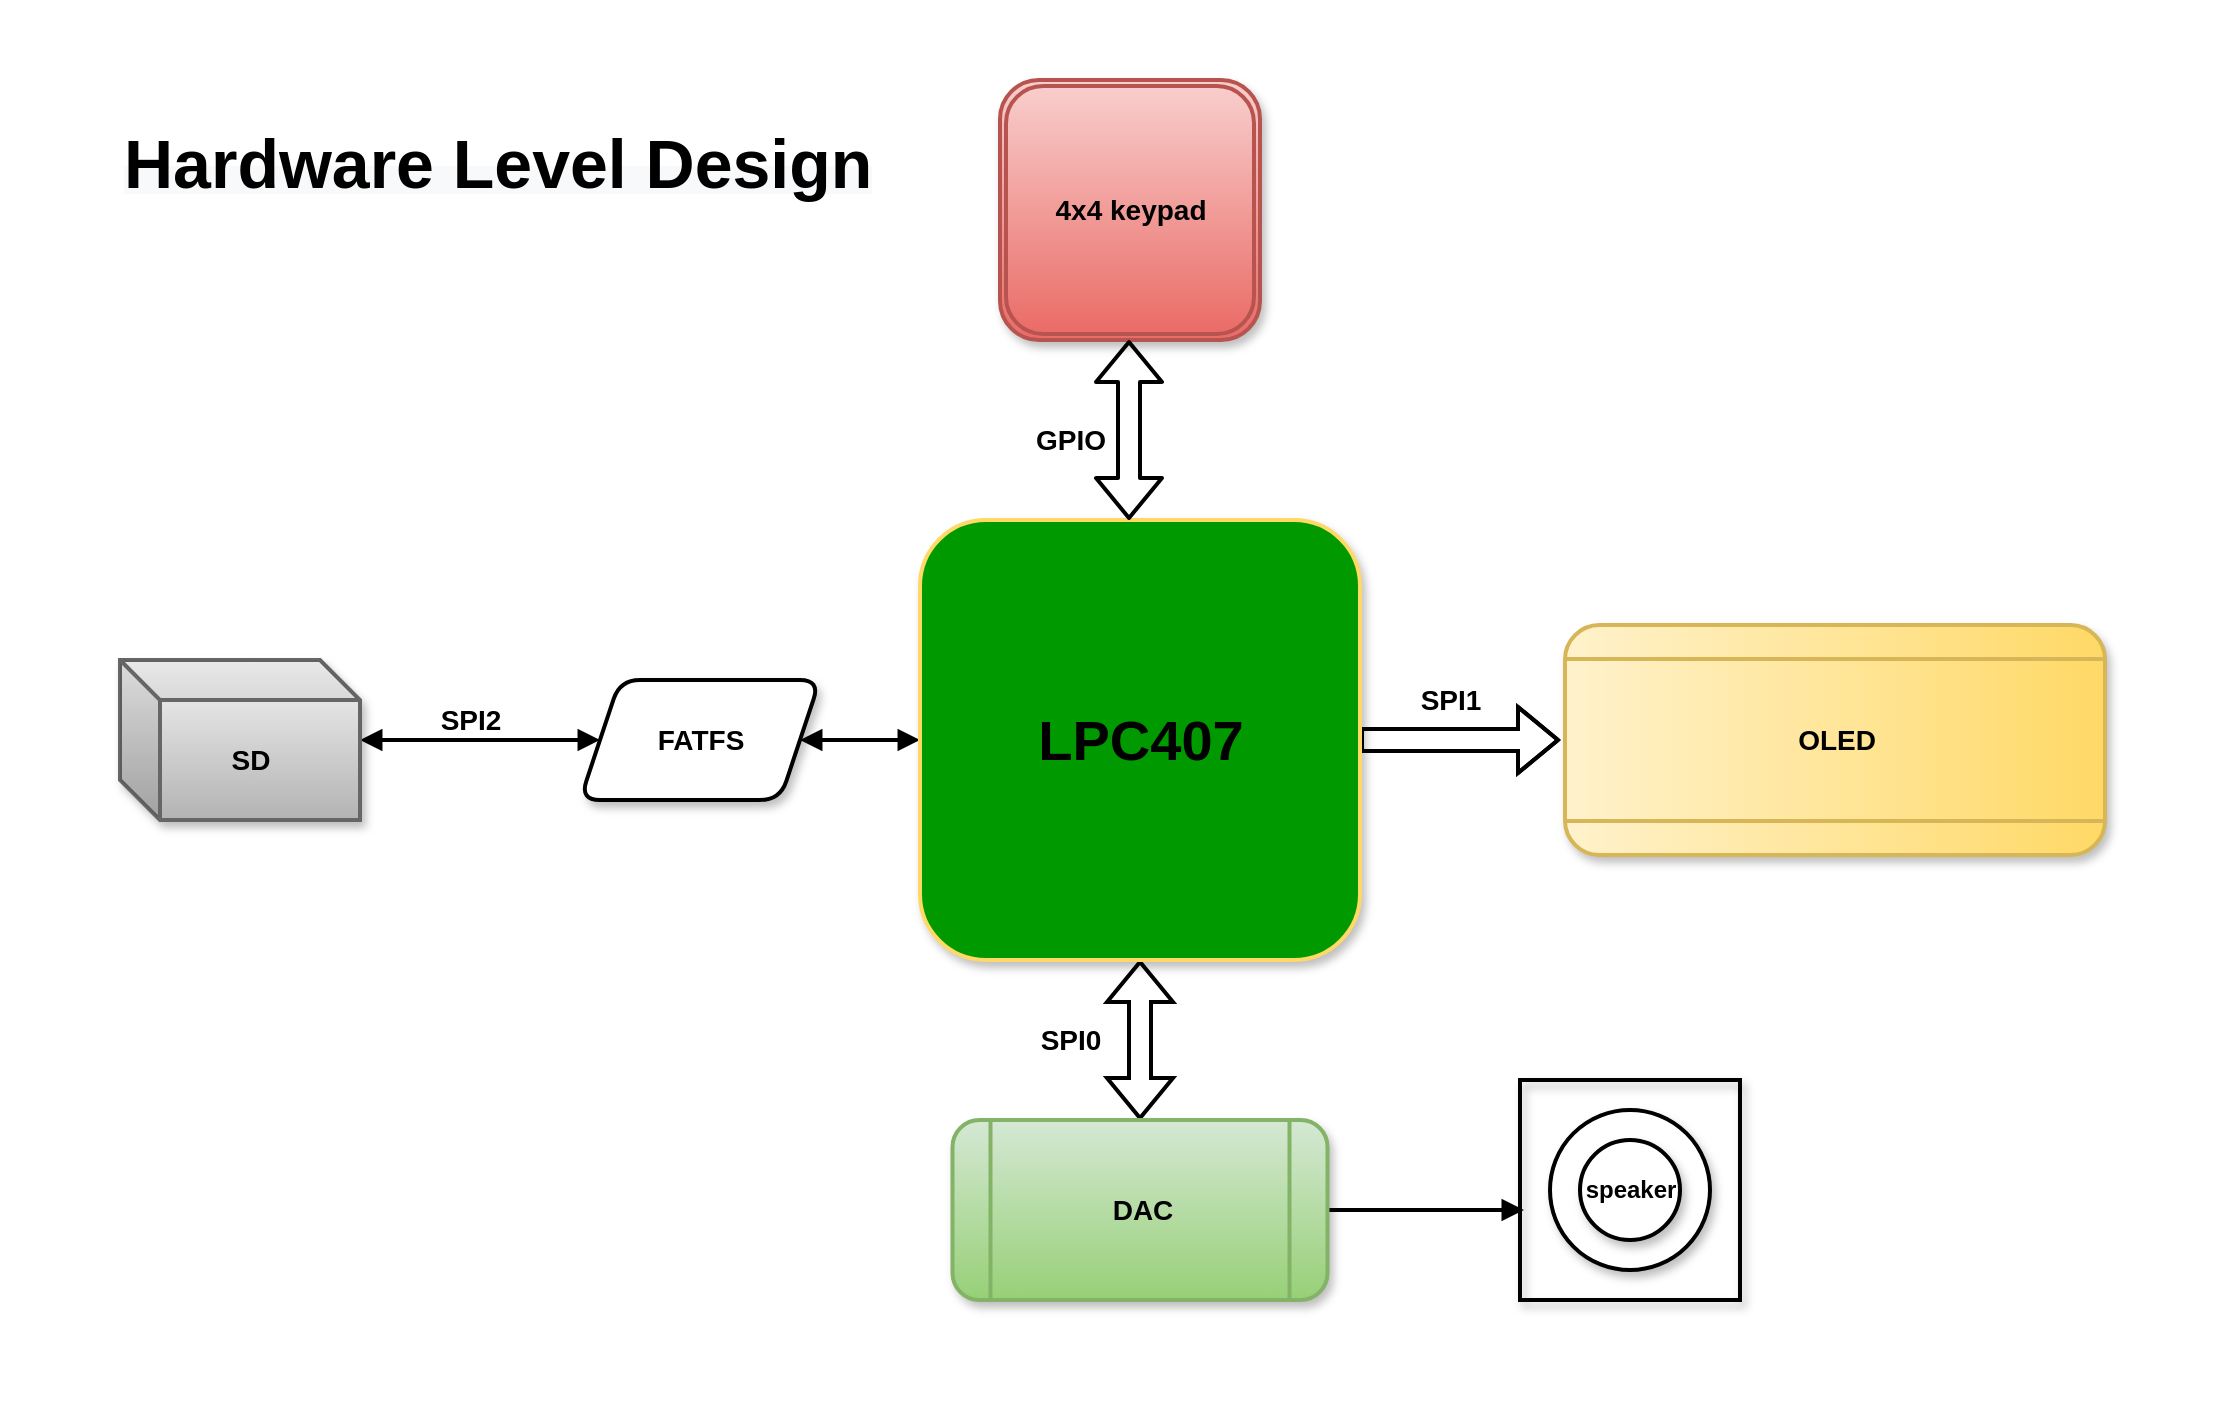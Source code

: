 <mxfile version="14.6.13" type="device" pages="2"><diagram id="7Gp5Mv9mbtwjfzHfrhQy" name="hardware_level_design"><mxGraphModel dx="2740" dy="2135" grid="1" gridSize="10" guides="1" tooltips="1" connect="1" arrows="1" fold="1" page="1" pageScale="1" pageWidth="827" pageHeight="1169" math="0" shadow="0"><root><mxCell id="0"/><mxCell id="1" parent="0"/><mxCell id="fWHdO1HXh5clyH-XsQDI-1" value="" style="rounded=0;whiteSpace=wrap;html=1;shadow=0;sketch=0;strokeWidth=2;fillColor=#ffffff;gradientColor=#ffffff;strokeColor=none;" parent="1" vertex="1"><mxGeometry x="-860" y="-10" width="1107" height="710" as="geometry"/></mxCell><mxCell id="zIGWiNDjr6rsdmCyhJTz-23" style="edgeStyle=orthogonalEdgeStyle;rounded=0;orthogonalLoop=1;jettySize=auto;html=1;entryX=1;entryY=0.5;entryDx=0;entryDy=0;startArrow=block;startFill=1;endArrow=block;endFill=1;strokeWidth=2;" parent="1" source="zIGWiNDjr6rsdmCyhJTz-2" target="zIGWiNDjr6rsdmCyhJTz-16" edge="1"><mxGeometry relative="1" as="geometry"/></mxCell><mxCell id="zIGWiNDjr6rsdmCyhJTz-26" style="edgeStyle=orthogonalEdgeStyle;rounded=0;orthogonalLoop=1;jettySize=auto;html=1;exitX=0.5;exitY=1;exitDx=0;exitDy=0;entryX=0.5;entryY=0;entryDx=0;entryDy=0;startArrow=block;startFill=1;endArrow=block;endFill=1;strokeWidth=2;shape=flexArrow;" parent="1" source="zIGWiNDjr6rsdmCyhJTz-2" target="zIGWiNDjr6rsdmCyhJTz-8" edge="1"><mxGeometry relative="1" as="geometry"/></mxCell><mxCell id="zIGWiNDjr6rsdmCyhJTz-28" style="edgeStyle=orthogonalEdgeStyle;shape=flexArrow;rounded=0;orthogonalLoop=1;jettySize=auto;html=1;startArrow=none;startFill=0;endArrow=block;endFill=1;strokeWidth=2;" parent="1" source="zIGWiNDjr6rsdmCyhJTz-2" edge="1"><mxGeometry relative="1" as="geometry"><mxPoint x="-80" y="360" as="targetPoint"/></mxGeometry></mxCell><mxCell id="zIGWiNDjr6rsdmCyhJTz-2" value="" style="whiteSpace=wrap;html=1;aspect=fixed;strokeWidth=2;rounded=1;shadow=1;glass=0;sketch=0;fillColor=#009900;strokeColor=#FFD966;" parent="1" vertex="1"><mxGeometry x="-400" y="250" width="220" height="220" as="geometry"/></mxCell><mxCell id="zIGWiNDjr6rsdmCyhJTz-4" value="&lt;b&gt;&lt;font style=&quot;font-size: 28px&quot;&gt;LPC407&lt;/font&gt;&lt;/b&gt;" style="text;html=1;align=center;verticalAlign=middle;resizable=0;points=[];autosize=1;strokeColor=none;" parent="1" vertex="1"><mxGeometry x="-350" y="350" width="120" height="20" as="geometry"/></mxCell><mxCell id="zIGWiNDjr6rsdmCyhJTz-5" value="" style="shape=process;whiteSpace=wrap;html=1;backgroundOutline=1;rounded=1;shadow=1;glass=0;sketch=0;strokeWidth=2;rotation=-90;gradientColor=#ffd966;fillColor=#fff2cc;strokeColor=#d6b656;" parent="1" vertex="1"><mxGeometry y="225" width="115" height="270" as="geometry"/></mxCell><mxCell id="zIGWiNDjr6rsdmCyhJTz-6" value="&lt;b&gt;&lt;font style=&quot;font-size: 14px&quot;&gt;OLED&lt;/font&gt;&lt;/b&gt;" style="text;html=1;align=center;verticalAlign=middle;resizable=0;points=[];autosize=1;strokeColor=none;" parent="1" vertex="1"><mxGeometry x="32.5" y="350" width="50" height="20" as="geometry"/></mxCell><mxCell id="zIGWiNDjr6rsdmCyhJTz-36" style="edgeStyle=orthogonalEdgeStyle;rounded=0;orthogonalLoop=1;jettySize=auto;html=1;entryX=0.018;entryY=0.591;entryDx=0;entryDy=0;entryPerimeter=0;startArrow=none;startFill=0;endArrow=block;endFill=1;strokeWidth=2;" parent="1" source="zIGWiNDjr6rsdmCyhJTz-8" target="zIGWiNDjr6rsdmCyhJTz-34" edge="1"><mxGeometry relative="1" as="geometry"/></mxCell><mxCell id="zIGWiNDjr6rsdmCyhJTz-8" value="" style="shape=process;whiteSpace=wrap;html=1;backgroundOutline=1;rounded=1;shadow=1;glass=0;sketch=0;strokeWidth=2;gradientColor=#97d077;fillColor=#d5e8d4;strokeColor=#82b366;" parent="1" vertex="1"><mxGeometry x="-383.75" y="550" width="187.5" height="90" as="geometry"/></mxCell><mxCell id="zIGWiNDjr6rsdmCyhJTz-9" value="&lt;b&gt;&lt;font style=&quot;font-size: 14px&quot;&gt;DAC&lt;/font&gt;&lt;/b&gt;" style="text;html=1;align=center;verticalAlign=middle;resizable=0;points=[];autosize=1;strokeColor=none;" parent="1" vertex="1"><mxGeometry x="-313.75" y="585" width="50" height="20" as="geometry"/></mxCell><mxCell id="zIGWiNDjr6rsdmCyhJTz-11" value="" style="shape=ext;double=1;whiteSpace=wrap;html=1;aspect=fixed;rounded=1;shadow=1;glass=0;sketch=0;strokeWidth=2;gradientColor=#ea6b66;fillColor=#f8cecc;strokeColor=#b85450;" parent="1" vertex="1"><mxGeometry x="-360" y="30" width="130" height="130" as="geometry"/></mxCell><mxCell id="zIGWiNDjr6rsdmCyhJTz-12" value="&lt;b&gt;&lt;font style=&quot;font-size: 14px&quot;&gt;4x4 keypad&lt;/font&gt;&lt;/b&gt;" style="text;html=1;align=center;verticalAlign=middle;resizable=0;points=[];autosize=1;strokeColor=none;" parent="1" vertex="1"><mxGeometry x="-340" y="85" width="90" height="20" as="geometry"/></mxCell><mxCell id="zIGWiNDjr6rsdmCyhJTz-14" value="" style="shape=flexArrow;endArrow=classic;startArrow=classic;html=1;strokeWidth=2;" parent="1" edge="1"><mxGeometry width="100" height="100" relative="1" as="geometry"><mxPoint x="-295.5" y="250" as="sourcePoint"/><mxPoint x="-295.5" y="160" as="targetPoint"/></mxGeometry></mxCell><mxCell id="zIGWiNDjr6rsdmCyhJTz-15" value="&lt;font style=&quot;font-size: 14px&quot;&gt;&lt;b&gt;GPIO&lt;/b&gt;&lt;/font&gt;" style="text;html=1;align=center;verticalAlign=middle;resizable=0;points=[];autosize=1;strokeColor=none;" parent="1" vertex="1"><mxGeometry x="-350" y="200" width="50" height="20" as="geometry"/></mxCell><mxCell id="zIGWiNDjr6rsdmCyhJTz-16" value="" style="shape=parallelogram;perimeter=parallelogramPerimeter;whiteSpace=wrap;html=1;fixedSize=1;rounded=1;shadow=1;glass=0;sketch=0;strokeWidth=2;" parent="1" vertex="1"><mxGeometry x="-570" y="330" width="120" height="60" as="geometry"/></mxCell><mxCell id="zIGWiNDjr6rsdmCyhJTz-17" value="&lt;b&gt;&lt;font style=&quot;font-size: 14px&quot;&gt;FATFS&lt;/font&gt;&lt;/b&gt;" style="text;html=1;align=center;verticalAlign=middle;resizable=0;points=[];autosize=1;strokeColor=none;" parent="1" vertex="1"><mxGeometry x="-540" y="350" width="60" height="20" as="geometry"/></mxCell><mxCell id="zIGWiNDjr6rsdmCyhJTz-22" style="edgeStyle=orthogonalEdgeStyle;rounded=0;orthogonalLoop=1;jettySize=auto;html=1;entryX=0;entryY=0.5;entryDx=0;entryDy=0;strokeWidth=2;startArrow=block;startFill=1;endArrow=block;endFill=1;" parent="1" source="zIGWiNDjr6rsdmCyhJTz-18" target="zIGWiNDjr6rsdmCyhJTz-16" edge="1"><mxGeometry relative="1" as="geometry"/></mxCell><mxCell id="zIGWiNDjr6rsdmCyhJTz-18" value="" style="shape=cube;whiteSpace=wrap;html=1;boundedLbl=1;backgroundOutline=1;darkOpacity=0.05;darkOpacity2=0.1;rounded=1;shadow=1;glass=0;sketch=0;strokeWidth=2;gradientColor=#b3b3b3;fillColor=#f5f5f5;strokeColor=#666666;" parent="1" vertex="1"><mxGeometry x="-800" y="320" width="120" height="80" as="geometry"/></mxCell><mxCell id="zIGWiNDjr6rsdmCyhJTz-24" value="&lt;span style=&quot;font-size: 14px&quot;&gt;&lt;b&gt;SD&lt;/b&gt;&lt;/span&gt;" style="text;html=1;align=center;verticalAlign=middle;resizable=0;points=[];autosize=1;strokeColor=none;" parent="1" vertex="1"><mxGeometry x="-750" y="360" width="30" height="20" as="geometry"/></mxCell><mxCell id="zIGWiNDjr6rsdmCyhJTz-25" value="&lt;b&gt;&lt;font style=&quot;font-size: 14px&quot;&gt;SPI2&lt;/font&gt;&lt;/b&gt;" style="text;html=1;align=center;verticalAlign=middle;resizable=0;points=[];autosize=1;strokeColor=none;" parent="1" vertex="1"><mxGeometry x="-650" y="340" width="50" height="20" as="geometry"/></mxCell><mxCell id="zIGWiNDjr6rsdmCyhJTz-27" value="&lt;b&gt;&lt;font style=&quot;font-size: 14px&quot;&gt;SPI0&lt;/font&gt;&lt;/b&gt;" style="text;html=1;align=center;verticalAlign=middle;resizable=0;points=[];autosize=1;strokeColor=none;" parent="1" vertex="1"><mxGeometry x="-350" y="500" width="50" height="20" as="geometry"/></mxCell><mxCell id="zIGWiNDjr6rsdmCyhJTz-29" value="&lt;b&gt;&lt;font style=&quot;font-size: 14px&quot;&gt;SPI1&lt;/font&gt;&lt;/b&gt;" style="text;html=1;align=center;verticalAlign=middle;resizable=0;points=[];autosize=1;strokeColor=none;" parent="1" vertex="1"><mxGeometry x="-160" y="330" width="50" height="20" as="geometry"/></mxCell><mxCell id="zIGWiNDjr6rsdmCyhJTz-32" value="" style="ellipse;whiteSpace=wrap;html=1;aspect=fixed;strokeWidth=2;shadow=1;" parent="1" vertex="1"><mxGeometry x="-85" y="545" width="80" height="80" as="geometry"/></mxCell><mxCell id="zIGWiNDjr6rsdmCyhJTz-33" value="" style="ellipse;whiteSpace=wrap;html=1;aspect=fixed;strokeWidth=2;shadow=1;" parent="1" vertex="1"><mxGeometry x="-70" y="560" width="50" height="50" as="geometry"/></mxCell><mxCell id="zIGWiNDjr6rsdmCyhJTz-34" value="" style="whiteSpace=wrap;html=1;aspect=fixed;fillColor=none;strokeWidth=2;shadow=1;" parent="1" vertex="1"><mxGeometry x="-100" y="530" width="110" height="110" as="geometry"/></mxCell><mxCell id="zIGWiNDjr6rsdmCyhJTz-35" value="&lt;b&gt;speaker&lt;/b&gt;" style="text;html=1;align=center;verticalAlign=middle;resizable=0;points=[];autosize=1;strokeWidth=2;shadow=1;" parent="1" vertex="1"><mxGeometry x="-75" y="575" width="60" height="20" as="geometry"/></mxCell><mxCell id="90f47SNkiRFS8qyYJGue-1" value="&lt;b style=&quot;color: rgb(0 , 0 , 0) ; font-family: &amp;#34;helvetica&amp;#34; ; font-size: 12px ; font-style: normal ; letter-spacing: normal ; text-align: center ; text-indent: 0px ; text-transform: none ; word-spacing: 0px ; background-color: rgb(248 , 249 , 250)&quot;&gt;&lt;font style=&quot;font-size: 34px&quot;&gt;Hardware Level Design&lt;/font&gt;&lt;/b&gt;" style="text;whiteSpace=wrap;html=1;" parent="1" vertex="1"><mxGeometry x="-800" y="45" width="390" height="40" as="geometry"/></mxCell></root></mxGraphModel></diagram><diagram id="wwGsb6OqmcqxR5ZtFdd1" name="software_level_design "><mxGraphModel dx="2105" dy="1136" grid="1" gridSize="10" guides="1" tooltips="1" connect="0" arrows="1" fold="1" page="1" pageScale="1" pageWidth="827" pageHeight="1169" math="0" shadow="0"><root><mxCell id="OzB4YazkLQJyjfgx8zmr-0"/><mxCell id="OzB4YazkLQJyjfgx8zmr-1" parent="OzB4YazkLQJyjfgx8zmr-0"/><mxCell id="M49vTvAEo6nj465uq00F-18" value="" style="rounded=0;whiteSpace=wrap;html=1;shadow=0;sketch=0;strokeWidth=2;fillColor=#ffffff;gradientColor=#ffffff;strokeColor=none;" parent="OzB4YazkLQJyjfgx8zmr-1" vertex="1"><mxGeometry x="-93.5" y="202.5" width="1417" height="805" as="geometry"/></mxCell><mxCell id="M49vTvAEo6nj465uq00F-13" value="" style="rounded=0;whiteSpace=wrap;html=1;shadow=0;sketch=0;strokeColor=#666666;strokeWidth=2;dashed=1;fontColor=#333333;fillColor=#f5f5f5;gradientColor=#ffffff;" parent="OzB4YazkLQJyjfgx8zmr-1" vertex="1"><mxGeometry x="970" y="310" width="190" height="310" as="geometry"/></mxCell><mxCell id="uNdaf8WgJNYmmLHB9ZRA-15" style="edgeStyle=orthogonalEdgeStyle;rounded=1;orthogonalLoop=1;jettySize=auto;html=1;strokeWidth=2;fillColor=#dae8fc;strokeColor=none;exitX=0.5;exitY=1;exitDx=0;exitDy=0;" parent="OzB4YazkLQJyjfgx8zmr-1" source="uNdaf8WgJNYmmLHB9ZRA-0" target="uNdaf8WgJNYmmLHB9ZRA-11" edge="1"><mxGeometry relative="1" as="geometry"><Array as="points"><mxPoint x="165" y="580"/><mxPoint x="90" y="580"/></Array></mxGeometry></mxCell><mxCell id="qVU6lw05gTD9IvVQxkgo-4" style="edgeStyle=orthogonalEdgeStyle;rounded=0;orthogonalLoop=1;jettySize=auto;html=1;entryX=0;entryY=0.5;entryDx=0;entryDy=0;strokeWidth=3;fillColor=#f8cecc;strokeColor=#b85450;endArrow=block;endFill=1;" parent="OzB4YazkLQJyjfgx8zmr-1" source="uNdaf8WgJNYmmLHB9ZRA-0" target="uNdaf8WgJNYmmLHB9ZRA-1" edge="1"><mxGeometry relative="1" as="geometry"/></mxCell><mxCell id="NaVS-pin08dA2jHcev6Z-5" style="edgeStyle=orthogonalEdgeStyle;rounded=1;orthogonalLoop=1;jettySize=auto;html=1;entryX=0.573;entryY=0.029;entryDx=0;entryDy=0;entryPerimeter=0;startArrow=none;startFill=0;endArrow=block;endFill=1;strokeWidth=2;fillColor=#dae8fc;strokeColor=#6c8ebf;" parent="OzB4YazkLQJyjfgx8zmr-1" source="uNdaf8WgJNYmmLHB9ZRA-0" target="uNdaf8WgJNYmmLHB9ZRA-11" edge="1"><mxGeometry relative="1" as="geometry"/></mxCell><mxCell id="uNdaf8WgJNYmmLHB9ZRA-0" value="&lt;b&gt;&lt;font style=&quot;font-size: 16px&quot;&gt;reader&lt;/font&gt;&lt;/b&gt;" style="rounded=1;whiteSpace=wrap;html=1;strokeWidth=3;fillColor=#cce5ff;strokeColor=#36393d;shadow=1;" parent="OzB4YazkLQJyjfgx8zmr-1" vertex="1"><mxGeometry x="100" y="470" width="130" height="60" as="geometry"/></mxCell><mxCell id="MElKPkYDwFY8t6-JmgN9-2" style="edgeStyle=orthogonalEdgeStyle;rounded=0;orthogonalLoop=1;jettySize=auto;html=1;entryX=0.5;entryY=0;entryDx=0;entryDy=0;strokeWidth=3;fillColor=#f8cecc;strokeColor=#b85450;endArrow=block;endFill=1;" parent="OzB4YazkLQJyjfgx8zmr-1" source="uNdaf8WgJNYmmLHB9ZRA-1" target="MElKPkYDwFY8t6-JmgN9-0" edge="1"><mxGeometry relative="1" as="geometry"/></mxCell><mxCell id="uNdaf8WgJNYmmLHB9ZRA-1" value="&lt;b&gt;&lt;font style=&quot;font-size: 16px&quot;&gt;player&lt;/font&gt;&lt;/b&gt;" style="rounded=1;whiteSpace=wrap;html=1;strokeWidth=3;fillColor=#cce5ff;strokeColor=#36393d;shadow=1;" parent="OzB4YazkLQJyjfgx8zmr-1" vertex="1"><mxGeometry x="330" y="470" width="130" height="60" as="geometry"/></mxCell><mxCell id="vX1q_KeuX4sTEejVK2I1-38" style="edgeStyle=orthogonalEdgeStyle;rounded=0;orthogonalLoop=1;jettySize=auto;html=1;exitX=0.5;exitY=1;exitDx=0;exitDy=0;entryX=0.21;entryY=-0.012;entryDx=0;entryDy=0;entryPerimeter=0;startArrow=none;startFill=0;endArrow=block;endFill=1;strokeWidth=2;fillColor=#dae8fc;strokeColor=#6c8ebf;" parent="OzB4YazkLQJyjfgx8zmr-1" source="uNdaf8WgJNYmmLHB9ZRA-2" target="vX1q_KeuX4sTEejVK2I1-33" edge="1"><mxGeometry relative="1" as="geometry"><Array as="points"><mxPoint x="647" y="530"/><mxPoint x="647" y="550"/></Array></mxGeometry></mxCell><mxCell id="uNdaf8WgJNYmmLHB9ZRA-2" value="&lt;b&gt;&lt;font style=&quot;font-size: 16px&quot;&gt;key_detect&lt;/font&gt;&lt;/b&gt;" style="rounded=1;whiteSpace=wrap;html=1;strokeWidth=3;fillColor=#cce5ff;strokeColor=#36393d;shadow=1;" parent="OzB4YazkLQJyjfgx8zmr-1" vertex="1"><mxGeometry x="550" y="470" width="130" height="60" as="geometry"/></mxCell><mxCell id="NaVS-pin08dA2jHcev6Z-11" style="edgeStyle=orthogonalEdgeStyle;rounded=1;orthogonalLoop=1;jettySize=auto;html=1;exitX=0.5;exitY=1;exitDx=0;exitDy=0;entryX=0.481;entryY=-0.004;entryDx=0;entryDy=0;entryPerimeter=0;startArrow=none;startFill=0;endArrow=block;endFill=1;strokeWidth=3;fillColor=#f8cecc;strokeColor=#b85450;" parent="OzB4YazkLQJyjfgx8zmr-1" source="uNdaf8WgJNYmmLHB9ZRA-3" target="NaVS-pin08dA2jHcev6Z-6" edge="1"><mxGeometry relative="1" as="geometry"/></mxCell><mxCell id="uNdaf8WgJNYmmLHB9ZRA-3" value="&lt;b&gt;&lt;font style=&quot;font-size: 16px&quot;&gt;key_ISR&lt;/font&gt;&lt;/b&gt;" style="rounded=1;whiteSpace=wrap;html=1;strokeWidth=3;shadow=1;fillColor=#cce5ff;strokeColor=#36393d;" parent="OzB4YazkLQJyjfgx8zmr-1" vertex="1"><mxGeometry x="625" y="730" width="130" height="60" as="geometry"/></mxCell><mxCell id="uNdaf8WgJNYmmLHB9ZRA-7" style="edgeStyle=orthogonalEdgeStyle;rounded=0;orthogonalLoop=1;jettySize=auto;html=1;strokeWidth=3;fillColor=#f8cecc;strokeColor=#b85450;endArrow=block;endFill=1;" parent="OzB4YazkLQJyjfgx8zmr-1" source="uNdaf8WgJNYmmLHB9ZRA-6" target="uNdaf8WgJNYmmLHB9ZRA-0" edge="1"><mxGeometry relative="1" as="geometry"/></mxCell><mxCell id="uNdaf8WgJNYmmLHB9ZRA-6" value="&lt;b&gt;cli&lt;/b&gt;" style="shape=parallelogram;perimeter=parallelogramPerimeter;whiteSpace=wrap;html=1;fixedSize=1;strokeWidth=2;shadow=1;rounded=1;sketch=0;" parent="OzB4YazkLQJyjfgx8zmr-1" vertex="1"><mxGeometry x="120" y="330" width="90" height="40" as="geometry"/></mxCell><mxCell id="uNdaf8WgJNYmmLHB9ZRA-8" value="&lt;b&gt;&lt;font color=&quot;#cc0000&quot;&gt;song name&lt;/font&gt;&lt;/b&gt;" style="text;html=1;align=center;verticalAlign=middle;resizable=0;points=[];autosize=1;strokeColor=none;" parent="OzB4YazkLQJyjfgx8zmr-1" vertex="1"><mxGeometry x="85" y="390" width="80" height="20" as="geometry"/></mxCell><mxCell id="uNdaf8WgJNYmmLHB9ZRA-10" value="&lt;i&gt;&lt;font color=&quot;#7f00ff&quot;&gt;Q_songname&lt;/font&gt;&lt;/i&gt;" style="text;html=1;align=center;verticalAlign=middle;resizable=0;points=[];autosize=1;strokeColor=none;" parent="OzB4YazkLQJyjfgx8zmr-1" vertex="1"><mxGeometry x="75" y="410" width="90" height="20" as="geometry"/></mxCell><mxCell id="uNdaf8WgJNYmmLHB9ZRA-14" style="edgeStyle=orthogonalEdgeStyle;rounded=0;orthogonalLoop=1;jettySize=auto;html=1;exitX=0.5;exitY=1;exitDx=0;exitDy=0;entryX=0.5;entryY=0.014;entryDx=0;entryDy=0;entryPerimeter=0;strokeWidth=2;fillColor=#dae8fc;strokeColor=#6c8ebf;" parent="OzB4YazkLQJyjfgx8zmr-1" source="uNdaf8WgJNYmmLHB9ZRA-11" target="uNdaf8WgJNYmmLHB9ZRA-12" edge="1"><mxGeometry relative="1" as="geometry"/></mxCell><mxCell id="qVU6lw05gTD9IvVQxkgo-2" style="edgeStyle=orthogonalEdgeStyle;rounded=1;orthogonalLoop=1;jettySize=auto;html=1;exitX=0;exitY=0.5;exitDx=0;exitDy=0;entryX=0;entryY=0.5;entryDx=0;entryDy=0;strokeWidth=3;fillColor=#f8cecc;strokeColor=#b85450;endArrow=block;endFill=1;" parent="OzB4YazkLQJyjfgx8zmr-1" source="uNdaf8WgJNYmmLHB9ZRA-11" target="uNdaf8WgJNYmmLHB9ZRA-0" edge="1"><mxGeometry relative="1" as="geometry"><Array as="points"><mxPoint x="30" y="630"/><mxPoint x="30" y="500"/></Array></mxGeometry></mxCell><mxCell id="sEzJd5LLZJfZWWs3lbsm-3" style="edgeStyle=orthogonalEdgeStyle;rounded=1;sketch=0;orthogonalLoop=1;jettySize=auto;html=1;entryX=0.509;entryY=0.99;entryDx=0;entryDy=0;entryPerimeter=0;endArrow=block;endFill=1;strokeWidth=3;gradientColor=#ea6b66;fillColor=#f8cecc;strokeColor=#b85450;" parent="OzB4YazkLQJyjfgx8zmr-1" source="uNdaf8WgJNYmmLHB9ZRA-11" target="NaVS-pin08dA2jHcev6Z-58" edge="1"><mxGeometry relative="1" as="geometry"><Array as="points"><mxPoint x="30" y="630"/><mxPoint x="30" y="980"/><mxPoint x="881" y="980"/></Array></mxGeometry></mxCell><mxCell id="uNdaf8WgJNYmmLHB9ZRA-11" value="&lt;b&gt;fatfs&lt;/b&gt;" style="shape=parallelogram;perimeter=parallelogramPerimeter;whiteSpace=wrap;html=1;fixedSize=1;strokeWidth=2;rounded=1;shadow=1;" parent="OzB4YazkLQJyjfgx8zmr-1" vertex="1"><mxGeometry x="50" y="610" width="80" height="40" as="geometry"/></mxCell><mxCell id="NaVS-pin08dA2jHcev6Z-39" style="edgeStyle=orthogonalEdgeStyle;rounded=1;orthogonalLoop=1;jettySize=auto;html=1;entryX=1;entryY=0.5;entryDx=0;entryDy=0;startArrow=none;startFill=0;endArrow=block;endFill=1;strokeWidth=3;fillColor=#f8cecc;strokeColor=#b85450;" parent="OzB4YazkLQJyjfgx8zmr-1" source="uNdaf8WgJNYmmLHB9ZRA-12" target="uNdaf8WgJNYmmLHB9ZRA-11" edge="1"><mxGeometry relative="1" as="geometry"><Array as="points"><mxPoint x="160" y="730"/><mxPoint x="160" y="630"/></Array></mxGeometry></mxCell><mxCell id="uNdaf8WgJNYmmLHB9ZRA-12" value="&lt;b&gt;SD&lt;/b&gt;" style="shape=cube;whiteSpace=wrap;html=1;boundedLbl=1;backgroundOutline=1;darkOpacity=0.05;darkOpacity2=0.1;strokeWidth=2;fillColor=#f5f5f5;strokeColor=#666666;shadow=1;gradientColor=#b3b3b3;" parent="OzB4YazkLQJyjfgx8zmr-1" vertex="1"><mxGeometry x="50" y="685" width="80" height="60" as="geometry"/></mxCell><mxCell id="qVU6lw05gTD9IvVQxkgo-0" value="f_open();&lt;br&gt;f_read();" style="text;html=1;align=center;verticalAlign=middle;resizable=0;points=[];autosize=1;strokeColor=none;" parent="OzB4YazkLQJyjfgx8zmr-1" vertex="1"><mxGeometry x="100" y="540" width="60" height="30" as="geometry"/></mxCell><mxCell id="qVU6lw05gTD9IvVQxkgo-3" value="&lt;b&gt;&lt;font color=&quot;#cc0000&quot;&gt;mp3 data&lt;br&gt;&lt;/font&gt;&lt;/b&gt;&lt;i&gt;&lt;font color=&quot;#009900&quot;&gt;&amp;nbsp; &amp;nbsp; &amp;nbsp; &amp;nbsp; SPI2&lt;/font&gt;&lt;/i&gt;&lt;b&gt;&lt;font color=&quot;#cc0000&quot;&gt;&lt;br&gt;&lt;/font&gt;&lt;/b&gt;" style="text;html=1;align=center;verticalAlign=middle;resizable=0;points=[];autosize=1;strokeColor=none;" parent="OzB4YazkLQJyjfgx8zmr-1" vertex="1"><mxGeometry x="-40" y="540" width="70" height="30" as="geometry"/></mxCell><mxCell id="qVU6lw05gTD9IvVQxkgo-5" value="&lt;b&gt;&lt;font color=&quot;#cc0000&quot;&gt;mp3 data&lt;/font&gt;&lt;/b&gt;&lt;br&gt;&lt;i&gt;&lt;font color=&quot;#7f00ff&quot;&gt;Q_songdata&lt;/font&gt;&lt;/i&gt;" style="text;html=1;align=center;verticalAlign=middle;resizable=0;points=[];autosize=1;strokeColor=none;" parent="OzB4YazkLQJyjfgx8zmr-1" vertex="1"><mxGeometry x="240" y="460" width="80" height="30" as="geometry"/></mxCell><mxCell id="MElKPkYDwFY8t6-JmgN9-0" value="&lt;b&gt;&lt;font style=&quot;font-size: 14px&quot;&gt;DAC&lt;/font&gt;&lt;/b&gt;" style="shape=process;whiteSpace=wrap;html=1;backgroundOutline=1;rounded=1;shadow=1;glass=0;sketch=0;strokeWidth=2;fillColor=#d5e8d4;strokeColor=#82b366;gradientColor=#97d077;" parent="OzB4YazkLQJyjfgx8zmr-1" vertex="1"><mxGeometry x="336.25" y="620" width="117.5" height="60" as="geometry"/></mxCell><mxCell id="MElKPkYDwFY8t6-JmgN9-3" value="&lt;font color=&quot;#cc0000&quot;&gt;&lt;b&gt;&amp;nbsp; &amp;nbsp; &amp;nbsp; &amp;nbsp; &amp;nbsp;mp3 data&lt;/b&gt;&lt;br&gt;&lt;/font&gt;&lt;i&gt;&lt;font color=&quot;#009900&quot;&gt;SPI0&lt;/font&gt;&lt;/i&gt;" style="text;html=1;align=center;verticalAlign=middle;resizable=0;points=[];autosize=1;strokeColor=none;" parent="OzB4YazkLQJyjfgx8zmr-1" vertex="1"><mxGeometry x="363" y="555" width="100" height="30" as="geometry"/></mxCell><mxCell id="vX1q_KeuX4sTEejVK2I1-15" style="edgeStyle=orthogonalEdgeStyle;rounded=1;orthogonalLoop=1;jettySize=auto;html=1;endArrow=oval;endFill=1;strokeWidth=3;fillColor=#f8cecc;strokeColor=#b85450;" parent="OzB4YazkLQJyjfgx8zmr-1" source="vX1q_KeuX4sTEejVK2I1-0" edge="1"><mxGeometry relative="1" as="geometry"><mxPoint x="750" y="290" as="targetPoint"/><Array as="points"><mxPoint x="815" y="377"/><mxPoint x="750" y="377"/><mxPoint x="750" y="290"/></Array></mxGeometry></mxCell><mxCell id="vX1q_KeuX4sTEejVK2I1-0" value="&lt;b style=&quot;font-family: &amp;#34;helvetica&amp;#34;&quot;&gt;&lt;font style=&quot;font-size: 14px&quot;&gt;4x4 keypad&lt;/font&gt;&lt;/b&gt;" style="shape=ext;double=1;whiteSpace=wrap;html=1;aspect=fixed;rounded=1;shadow=1;glass=0;sketch=0;strokeWidth=2;fillColor=#f8cecc;strokeColor=#b85450;gradientColor=#ea6b66;" parent="OzB4YazkLQJyjfgx8zmr-1" vertex="1"><mxGeometry x="770" y="450" width="90" height="90" as="geometry"/></mxCell><mxCell id="vX1q_KeuX4sTEejVK2I1-25" style="edgeStyle=orthogonalEdgeStyle;rounded=0;orthogonalLoop=1;jettySize=auto;html=1;exitX=1;exitY=0.5;exitDx=0;exitDy=0;exitPerimeter=0;entryX=0.026;entryY=0.753;entryDx=0;entryDy=0;entryPerimeter=0;startArrow=none;startFill=0;endArrow=none;endFill=0;strokeWidth=2;" parent="OzB4YazkLQJyjfgx8zmr-1" source="vX1q_KeuX4sTEejVK2I1-6" target="vX1q_KeuX4sTEejVK2I1-8" edge="1"><mxGeometry relative="1" as="geometry"><Array as="points"><mxPoint x="714" y="310"/><mxPoint x="714" y="317"/></Array></mxGeometry></mxCell><mxCell id="vX1q_KeuX4sTEejVK2I1-6" value="" style="verticalLabelPosition=bottom;shadow=0;dashed=0;align=center;html=1;verticalAlign=top;shape=mxgraph.electrical.logic_gates.logic_gate;operation=and;strokeWidth=2;rotation=-180;" parent="OzB4YazkLQJyjfgx8zmr-1" vertex="1"><mxGeometry x="715" y="300" width="35" height="20" as="geometry"/></mxCell><mxCell id="NaVS-pin08dA2jHcev6Z-96" value="" style="edgeStyle=orthogonalEdgeStyle;jumpStyle=arc;orthogonalLoop=1;jettySize=auto;html=1;startArrow=none;startFill=0;endArrow=block;endFill=1;strokeWidth=2;fillColor=#dae8fc;strokeColor=#6c8ebf;gradientColor=#7ea6e0;rounded=1;" parent="OzB4YazkLQJyjfgx8zmr-1" source="vX1q_KeuX4sTEejVK2I1-8" target="NaVS-pin08dA2jHcev6Z-90" edge="1"><mxGeometry relative="1" as="geometry"/></mxCell><mxCell id="vX1q_KeuX4sTEejVK2I1-8" value="" style="verticalLabelPosition=bottom;shadow=0;dashed=0;align=center;html=1;verticalAlign=top;shape=mxgraph.electrical.logic_gates.logic_gate;operation=and;strokeWidth=2;rotation=-180;" parent="OzB4YazkLQJyjfgx8zmr-1" vertex="1"><mxGeometry x="670" y="310" width="45" height="30" as="geometry"/></mxCell><mxCell id="vX1q_KeuX4sTEejVK2I1-26" style="edgeStyle=orthogonalEdgeStyle;rounded=0;orthogonalLoop=1;jettySize=auto;html=1;exitX=1;exitY=0.5;exitDx=0;exitDy=0;exitPerimeter=0;startArrow=none;startFill=0;endArrow=none;endFill=0;strokeWidth=2;" parent="OzB4YazkLQJyjfgx8zmr-1" source="vX1q_KeuX4sTEejVK2I1-14" edge="1"><mxGeometry relative="1" as="geometry"><mxPoint x="714" y="333" as="targetPoint"/><Array as="points"><mxPoint x="714" y="340"/></Array></mxGeometry></mxCell><mxCell id="vX1q_KeuX4sTEejVK2I1-14" value="" style="verticalLabelPosition=bottom;shadow=0;dashed=0;align=center;html=1;verticalAlign=top;shape=mxgraph.electrical.logic_gates.logic_gate;operation=and;strokeWidth=2;rotation=-180;" parent="OzB4YazkLQJyjfgx8zmr-1" vertex="1"><mxGeometry x="715" y="330" width="35" height="20" as="geometry"/></mxCell><mxCell id="vX1q_KeuX4sTEejVK2I1-17" value="&lt;b&gt;&lt;font color=&quot;#cc0000&quot;&gt;output bus&lt;/font&gt;&lt;/b&gt;" style="text;html=1;align=center;verticalAlign=middle;resizable=0;points=[];autosize=1;strokeColor=none;" parent="OzB4YazkLQJyjfgx8zmr-1" vertex="1"><mxGeometry x="810" y="420" width="80" height="20" as="geometry"/></mxCell><mxCell id="vX1q_KeuX4sTEejVK2I1-31" value="&amp;nbsp; 1:&amp;nbsp; no key press&lt;br&gt;0: key pressed" style="text;html=1;align=center;verticalAlign=middle;resizable=0;points=[];autosize=1;strokeColor=none;" parent="OzB4YazkLQJyjfgx8zmr-1" vertex="1"><mxGeometry x="615" y="270" width="110" height="30" as="geometry"/></mxCell><mxCell id="vX1q_KeuX4sTEejVK2I1-42" style="edgeStyle=orthogonalEdgeStyle;rounded=1;orthogonalLoop=1;jettySize=auto;html=1;entryX=0.5;entryY=1;entryDx=0;entryDy=0;startArrow=none;startFill=0;endArrow=block;endFill=1;strokeWidth=3;fillColor=#f8cecc;strokeColor=#b85450;" parent="OzB4YazkLQJyjfgx8zmr-1" source="vX1q_KeuX4sTEejVK2I1-33" target="vX1q_KeuX4sTEejVK2I1-0" edge="1"><mxGeometry relative="1" as="geometry"/></mxCell><mxCell id="vX1q_KeuX4sTEejVK2I1-53" style="edgeStyle=orthogonalEdgeStyle;rounded=1;orthogonalLoop=1;jettySize=auto;html=1;entryX=0.5;entryY=0;entryDx=0;entryDy=0;startArrow=none;startFill=0;endArrow=block;endFill=1;strokeWidth=3;fillColor=#f8cecc;strokeColor=#b85450;" parent="OzB4YazkLQJyjfgx8zmr-1" source="vX1q_KeuX4sTEejVK2I1-33" target="uNdaf8WgJNYmmLHB9ZRA-3" edge="1"><mxGeometry relative="1" as="geometry"/></mxCell><mxCell id="vX1q_KeuX4sTEejVK2I1-33" value="key_detect_fucntion" style="swimlane;strokeWidth=2;startSize=30;" parent="OzB4YazkLQJyjfgx8zmr-1" vertex="1"><mxGeometry x="615" y="570" width="150" height="70" as="geometry"><mxRectangle x="615" y="570" width="130" height="23" as="alternateBounds"/></mxGeometry></mxCell><mxCell id="vX1q_KeuX4sTEejVK2I1-56" value="analyzing the keypad&lt;br&gt;&amp;nbsp;output signal" style="text;html=1;align=center;verticalAlign=middle;resizable=0;points=[];autosize=1;strokeColor=none;" parent="vX1q_KeuX4sTEejVK2I1-33" vertex="1"><mxGeometry x="10" y="35" width="130" height="30" as="geometry"/></mxCell><mxCell id="vX1q_KeuX4sTEejVK2I1-39" value="" style="endArrow=none;html=1;strokeWidth=3;endFill=0;startArrow=block;startFill=1;fillColor=#f8cecc;strokeColor=#b85450;" parent="OzB4YazkLQJyjfgx8zmr-1" edge="1"><mxGeometry width="50" height="50" relative="1" as="geometry"><mxPoint x="710" y="570.413" as="sourcePoint"/><mxPoint x="750" y="360" as="targetPoint"/><Array as="points"><mxPoint x="710" y="359.58"/></Array></mxGeometry></mxCell><mxCell id="vX1q_KeuX4sTEejVK2I1-43" value="&lt;b&gt;&lt;font color=&quot;#cc0000&quot;&gt;input bus&lt;/font&gt;&lt;/b&gt;" style="text;html=1;align=center;verticalAlign=middle;resizable=0;points=[];autosize=1;strokeColor=none;" parent="OzB4YazkLQJyjfgx8zmr-1" vertex="1"><mxGeometry x="815" y="560" width="70" height="20" as="geometry"/></mxCell><mxCell id="vX1q_KeuX4sTEejVK2I1-51" value="" style="endArrow=block;html=1;strokeWidth=3;endFill=1;" parent="OzB4YazkLQJyjfgx8zmr-1" edge="1"><mxGeometry width="50" height="50" relative="1" as="geometry"><mxPoint x="790" y="324.76" as="sourcePoint"/><mxPoint x="750" y="324.76" as="targetPoint"/></mxGeometry></mxCell><mxCell id="vX1q_KeuX4sTEejVK2I1-52" value="&lt;b&gt;&lt;font style=&quot;font-size: 14px&quot;&gt;VCC&lt;/font&gt;&lt;/b&gt;" style="text;html=1;align=center;verticalAlign=middle;resizable=0;points=[];autosize=1;strokeColor=none;" parent="OzB4YazkLQJyjfgx8zmr-1" vertex="1"><mxGeometry x="790" y="315" width="50" height="20" as="geometry"/></mxCell><mxCell id="vX1q_KeuX4sTEejVK2I1-54" value="&lt;b&gt;&lt;font color=&quot;#cc0000&quot;&gt;&amp;nbsp; &amp;nbsp; &amp;nbsp; &amp;nbsp; &amp;nbsp; &amp;nbsp; &amp;nbsp; &amp;nbsp; &amp;nbsp; &amp;nbsp; &amp;nbsp; key&lt;/font&gt;&lt;/b&gt;&lt;br&gt;&lt;i&gt;&lt;font color=&quot;#7f00ff&quot;&gt;Q_keypad_bottom&lt;/font&gt;&lt;br&gt;&lt;font color=&quot;#7f00ff&quot;&gt;&amp;nbsp; &amp;nbsp; &amp;nbsp; &amp;nbsp; &amp;nbsp; &amp;nbsp; &amp;nbsp;&lt;/font&gt;&lt;b&gt;wake task&lt;/b&gt;&lt;br&gt;&lt;/i&gt;" style="text;html=1;align=center;verticalAlign=middle;resizable=0;points=[];autosize=1;strokeColor=none;" parent="OzB4YazkLQJyjfgx8zmr-1" vertex="1"><mxGeometry x="575" y="650" width="120" height="50" as="geometry"/></mxCell><mxCell id="NaVS-pin08dA2jHcev6Z-0" value="" style="shape=process;whiteSpace=wrap;html=1;backgroundOutline=1;rounded=1;shadow=1;glass=0;sketch=0;strokeWidth=2;rotation=-90;gradientColor=#ffd966;fillColor=#fff2cc;strokeColor=#d6b656;" parent="OzB4YazkLQJyjfgx8zmr-1" vertex="1"><mxGeometry x="1110" y="690.31" width="115" height="189.38" as="geometry"/></mxCell><mxCell id="NaVS-pin08dA2jHcev6Z-1" value="&lt;b&gt;&lt;font style=&quot;font-size: 14px&quot;&gt;OLED&lt;/font&gt;&lt;/b&gt;" style="text;html=1;align=center;verticalAlign=middle;resizable=0;points=[];autosize=1;strokeColor=none;" parent="OzB4YazkLQJyjfgx8zmr-1" vertex="1"><mxGeometry x="1142.5" y="775.0" width="50" height="20" as="geometry"/></mxCell><mxCell id="NaVS-pin08dA2jHcev6Z-4" value="&lt;b&gt;dac command&lt;/b&gt;&lt;br&gt;&lt;font color=&quot;#009900&quot;&gt;&amp;nbsp; &amp;nbsp; &amp;nbsp; &amp;nbsp; &amp;nbsp; &amp;nbsp; &amp;nbsp; &amp;nbsp; &amp;nbsp;&lt;i&gt;SPI0&lt;/i&gt;&lt;/font&gt;" style="text;html=1;align=center;verticalAlign=middle;resizable=0;points=[];autosize=1;strokeColor=none;" parent="OzB4YazkLQJyjfgx8zmr-1" vertex="1"><mxGeometry x="414" y="690" width="100" height="30" as="geometry"/></mxCell><mxCell id="NaVS-pin08dA2jHcev6Z-6" value="OLED_FSM" style="swimlane;strokeWidth=2;startSize=30;" parent="OzB4YazkLQJyjfgx8zmr-1" vertex="1"><mxGeometry x="615" y="850" width="155" height="90" as="geometry"><mxRectangle x="615" y="570" width="130" height="23" as="alternateBounds"/></mxGeometry></mxCell><mxCell id="NaVS-pin08dA2jHcev6Z-7" value="Finite State Machine&amp;nbsp;&lt;br&gt;that control the behavior of&amp;nbsp;&lt;br&gt;MP3 decoder and OLED" style="text;html=1;align=center;verticalAlign=middle;resizable=0;points=[];autosize=1;strokeColor=none;" parent="NaVS-pin08dA2jHcev6Z-6" vertex="1"><mxGeometry x="-2.5" y="30" width="160" height="50" as="geometry"/></mxCell><mxCell id="NaVS-pin08dA2jHcev6Z-12" value="&lt;b&gt;&lt;font color=&quot;#cc0000&quot;&gt;key&lt;/font&gt;&lt;/b&gt;" style="text;html=1;align=center;verticalAlign=middle;resizable=0;points=[];autosize=1;strokeColor=none;" parent="OzB4YazkLQJyjfgx8zmr-1" vertex="1"><mxGeometry x="650" y="800" width="40" height="20" as="geometry"/></mxCell><mxCell id="NaVS-pin08dA2jHcev6Z-31" style="edgeStyle=orthogonalEdgeStyle;rounded=1;orthogonalLoop=1;jettySize=auto;html=1;entryX=1;entryY=0.5;entryDx=0;entryDy=0;startArrow=none;startFill=0;endArrow=block;endFill=1;strokeWidth=2;fillColor=#dae8fc;strokeColor=#6c8ebf;" parent="OzB4YazkLQJyjfgx8zmr-1" source="NaVS-pin08dA2jHcev6Z-17" target="MElKPkYDwFY8t6-JmgN9-0" edge="1"><mxGeometry relative="1" as="geometry"><Array as="points"><mxPoint x="512" y="650"/></Array></mxGeometry></mxCell><mxCell id="NaVS-pin08dA2jHcev6Z-17" value="DAC control" style="swimlane;fontStyle=1;childLayout=stackLayout;horizontal=1;startSize=26;horizontalStack=0;resizeParent=1;resizeParentMax=0;resizeLast=0;collapsible=1;marginBottom=0;shadow=0;strokeWidth=2;" parent="OzB4YazkLQJyjfgx8zmr-1" vertex="1"><mxGeometry x="470" y="745" width="84" height="104" as="geometry"/></mxCell><mxCell id="NaVS-pin08dA2jHcev6Z-18" value="volume +/-" style="text;strokeColor=none;fillColor=none;align=left;verticalAlign=top;spacingLeft=4;spacingRight=4;overflow=hidden;rotatable=0;points=[[0,0.5],[1,0.5]];portConstraint=eastwest;" parent="NaVS-pin08dA2jHcev6Z-17" vertex="1"><mxGeometry y="26" width="84" height="26" as="geometry"/></mxCell><mxCell id="NaVS-pin08dA2jHcev6Z-19" value="bass +/-" style="text;strokeColor=none;fillColor=none;align=left;verticalAlign=top;spacingLeft=4;spacingRight=4;overflow=hidden;rotatable=0;points=[[0,0.5],[1,0.5]];portConstraint=eastwest;" parent="NaVS-pin08dA2jHcev6Z-17" vertex="1"><mxGeometry y="52" width="84" height="26" as="geometry"/></mxCell><mxCell id="NaVS-pin08dA2jHcev6Z-20" value="treble +/-" style="text;strokeColor=none;fillColor=none;align=left;verticalAlign=top;spacingLeft=4;spacingRight=4;overflow=hidden;rotatable=0;points=[[0,0.5],[1,0.5]];portConstraint=eastwest;" parent="NaVS-pin08dA2jHcev6Z-17" vertex="1"><mxGeometry y="78" width="84" height="26" as="geometry"/></mxCell><mxCell id="NaVS-pin08dA2jHcev6Z-30" style="edgeStyle=orthogonalEdgeStyle;rounded=1;orthogonalLoop=1;jettySize=auto;html=1;startArrow=none;startFill=0;endArrow=block;endFill=1;strokeWidth=2;fillColor=#dae8fc;strokeColor=#6c8ebf;" parent="OzB4YazkLQJyjfgx8zmr-1" source="NaVS-pin08dA2jHcev6Z-7" edge="1"><mxGeometry relative="1" as="geometry"><mxPoint x="555" y="760" as="targetPoint"/><Array as="points"><mxPoint x="590" y="880"/><mxPoint x="590" y="760"/></Array></mxGeometry></mxCell><mxCell id="NaVS-pin08dA2jHcev6Z-33" value="playback control" style="swimlane;fontStyle=1;childLayout=stackLayout;horizontal=1;startSize=26;horizontalStack=0;resizeParent=1;resizeParentMax=0;resizeLast=0;collapsible=1;marginBottom=0;shadow=0;strokeWidth=2;" parent="OzB4YazkLQJyjfgx8zmr-1" vertex="1"><mxGeometry x="290" y="730" width="110" height="130" as="geometry"/></mxCell><mxCell id="NaVS-pin08dA2jHcev6Z-34" value="play/pause" style="text;strokeColor=none;fillColor=none;align=left;verticalAlign=top;spacingLeft=4;spacingRight=4;overflow=hidden;rotatable=0;points=[[0,0.5],[1,0.5]];portConstraint=eastwest;" parent="NaVS-pin08dA2jHcev6Z-33" vertex="1"><mxGeometry y="26" width="110" height="26" as="geometry"/></mxCell><mxCell id="NaVS-pin08dA2jHcev6Z-35" value="replay" style="text;strokeColor=none;fillColor=none;align=left;verticalAlign=top;spacingLeft=4;spacingRight=4;overflow=hidden;rotatable=0;points=[[0,0.5],[1,0.5]];portConstraint=eastwest;" parent="NaVS-pin08dA2jHcev6Z-33" vertex="1"><mxGeometry y="52" width="110" height="26" as="geometry"/></mxCell><mxCell id="NaVS-pin08dA2jHcev6Z-36" value="skip song" style="text;strokeColor=none;fillColor=none;align=left;verticalAlign=top;spacingLeft=4;spacingRight=4;overflow=hidden;rotatable=0;points=[[0,0.5],[1,0.5]];portConstraint=eastwest;" parent="NaVS-pin08dA2jHcev6Z-33" vertex="1"><mxGeometry y="78" width="110" height="26" as="geometry"/></mxCell><mxCell id="NaVS-pin08dA2jHcev6Z-38" value="enqueue" style="text;strokeColor=none;fillColor=none;align=left;verticalAlign=top;spacingLeft=4;spacingRight=4;overflow=hidden;rotatable=0;points=[[0,0.5],[1,0.5]];portConstraint=eastwest;" parent="NaVS-pin08dA2jHcev6Z-33" vertex="1"><mxGeometry y="104" width="110" height="26" as="geometry"/></mxCell><mxCell id="NaVS-pin08dA2jHcev6Z-37" style="edgeStyle=orthogonalEdgeStyle;rounded=1;orthogonalLoop=1;jettySize=auto;html=1;entryX=1;entryY=0.144;entryDx=0;entryDy=0;entryPerimeter=0;startArrow=none;startFill=0;endArrow=block;endFill=1;strokeWidth=2;fillColor=#dae8fc;strokeColor=#6c8ebf;" parent="OzB4YazkLQJyjfgx8zmr-1" source="NaVS-pin08dA2jHcev6Z-7" target="NaVS-pin08dA2jHcev6Z-33" edge="1"><mxGeometry relative="1" as="geometry"><Array as="points"><mxPoint x="430" y="905"/><mxPoint x="430" y="749"/></Array></mxGeometry></mxCell><mxCell id="NaVS-pin08dA2jHcev6Z-42" value="&lt;b&gt;vTasksuspen();&lt;/b&gt;&lt;br&gt;or&lt;br&gt;&lt;b&gt;vTaskresume();&lt;/b&gt;" style="text;html=1;align=center;verticalAlign=middle;resizable=0;points=[];autosize=1;strokeColor=none;rotation=90;" parent="OzB4YazkLQJyjfgx8zmr-1" vertex="1"><mxGeometry x="236.25" y="620" width="100" height="50" as="geometry"/></mxCell><mxCell id="NaVS-pin08dA2jHcev6Z-45" style="edgeStyle=orthogonalEdgeStyle;rounded=1;jumpStyle=arc;orthogonalLoop=1;jettySize=auto;html=1;startArrow=none;startFill=0;endArrow=block;endFill=1;strokeWidth=3;fillColor=#f8cecc;strokeColor=#b85450;" parent="OzB4YazkLQJyjfgx8zmr-1" source="NaVS-pin08dA2jHcev6Z-38" target="uNdaf8WgJNYmmLHB9ZRA-8" edge="1"><mxGeometry relative="1" as="geometry"><Array as="points"><mxPoint x="-50" y="847"/><mxPoint x="-50" y="405"/></Array></mxGeometry></mxCell><mxCell id="NaVS-pin08dA2jHcev6Z-46" style="edgeStyle=orthogonalEdgeStyle;rounded=1;jumpStyle=arc;orthogonalLoop=1;jettySize=auto;html=1;entryX=1;entryY=0.75;entryDx=0;entryDy=0;startArrow=none;startFill=0;endArrow=block;endFill=1;strokeWidth=2;fillColor=#dae8fc;strokeColor=#6c8ebf;" parent="OzB4YazkLQJyjfgx8zmr-1" source="NaVS-pin08dA2jHcev6Z-34" target="uNdaf8WgJNYmmLHB9ZRA-0" edge="1"><mxGeometry relative="1" as="geometry"><Array as="points"><mxPoint x="260" y="769"/><mxPoint x="260" y="515"/></Array></mxGeometry></mxCell><mxCell id="NaVS-pin08dA2jHcev6Z-47" style="edgeStyle=orthogonalEdgeStyle;rounded=1;jumpStyle=arc;orthogonalLoop=1;jettySize=auto;html=1;exitX=0;exitY=0.5;exitDx=0;exitDy=0;entryX=0.898;entryY=1.034;entryDx=0;entryDy=0;entryPerimeter=0;startArrow=none;startFill=0;endArrow=block;endFill=1;strokeWidth=2;fillColor=#dae8fc;strokeColor=#6c8ebf;" parent="OzB4YazkLQJyjfgx8zmr-1" source="NaVS-pin08dA2jHcev6Z-35" target="uNdaf8WgJNYmmLHB9ZRA-0" edge="1"><mxGeometry relative="1" as="geometry"><Array as="points"><mxPoint x="217" y="795"/></Array></mxGeometry></mxCell><mxCell id="NaVS-pin08dA2jHcev6Z-48" style="edgeStyle=orthogonalEdgeStyle;rounded=1;jumpStyle=arc;orthogonalLoop=1;jettySize=auto;html=1;exitX=0;exitY=0.5;exitDx=0;exitDy=0;entryX=0.716;entryY=1.036;entryDx=0;entryDy=0;entryPerimeter=0;startArrow=none;startFill=0;endArrow=block;endFill=1;strokeWidth=2;fillColor=#dae8fc;strokeColor=#6c8ebf;" parent="OzB4YazkLQJyjfgx8zmr-1" source="NaVS-pin08dA2jHcev6Z-36" target="uNdaf8WgJNYmmLHB9ZRA-0" edge="1"><mxGeometry relative="1" as="geometry"><Array as="points"><mxPoint x="193" y="821"/><mxPoint x="193" y="532"/></Array></mxGeometry></mxCell><mxCell id="NaVS-pin08dA2jHcev6Z-49" value="&lt;font color=&quot;#ff8000&quot;&gt;&lt;b&gt;&lt;i&gt;S_&amp;nbsp;rewind_song&lt;/i&gt;&lt;/b&gt; &lt;/font&gt;fptr = 0" style="text;html=1;align=center;verticalAlign=middle;resizable=0;points=[];autosize=1;strokeColor=none;rotation=90;" parent="OzB4YazkLQJyjfgx8zmr-1" vertex="1"><mxGeometry x="155" y="650" width="150" height="20" as="geometry"/></mxCell><mxCell id="NaVS-pin08dA2jHcev6Z-52" value="&lt;span style=&quot;color: rgb(255 , 128 , 0)&quot;&gt;&lt;b&gt;&lt;i&gt;S_&amp;nbsp;next_song&lt;/i&gt;&lt;/b&gt; &lt;/span&gt;fptr = objsize&lt;span style=&quot;color: rgb(255 , 128 , 0)&quot;&gt;&amp;nbsp;&lt;/span&gt;" style="text;html=1;align=center;verticalAlign=middle;resizable=0;points=[];autosize=1;strokeColor=none;rotation=90;" parent="OzB4YazkLQJyjfgx8zmr-1" vertex="1"><mxGeometry x="115" y="660" width="170" height="20" as="geometry"/></mxCell><mxCell id="NaVS-pin08dA2jHcev6Z-65" style="edgeStyle=orthogonalEdgeStyle;rounded=1;jumpStyle=arc;orthogonalLoop=1;jettySize=auto;html=1;startArrow=none;startFill=0;endArrow=block;endFill=1;strokeWidth=3;fillColor=#f8cecc;strokeColor=#b85450;" parent="OzB4YazkLQJyjfgx8zmr-1" source="NaVS-pin08dA2jHcev6Z-56" target="NaVS-pin08dA2jHcev6Z-0" edge="1"><mxGeometry relative="1" as="geometry"/></mxCell><mxCell id="NaVS-pin08dA2jHcev6Z-56" value="&lt;b&gt;Info state&lt;/b&gt;" style="ellipse;whiteSpace=wrap;html=1;aspect=fixed;shadow=1;strokeWidth=2;fillColor=#fff2cc;strokeColor=#d6b656;" parent="OzB4YazkLQJyjfgx8zmr-1" vertex="1"><mxGeometry x="840" y="630" width="80" height="80" as="geometry"/></mxCell><mxCell id="NaVS-pin08dA2jHcev6Z-62" style="edgeStyle=orthogonalEdgeStyle;rounded=1;jumpStyle=arc;orthogonalLoop=1;jettySize=auto;html=1;startArrow=none;startFill=0;endArrow=block;endFill=1;strokeWidth=3;fillColor=#f8cecc;strokeColor=#b85450;" parent="OzB4YazkLQJyjfgx8zmr-1" source="NaVS-pin08dA2jHcev6Z-57" target="NaVS-pin08dA2jHcev6Z-0" edge="1"><mxGeometry relative="1" as="geometry"/></mxCell><mxCell id="NaVS-pin08dA2jHcev6Z-57" value="&lt;b&gt;Play state&lt;/b&gt;" style="ellipse;whiteSpace=wrap;html=1;aspect=fixed;shadow=1;strokeWidth=2;fillColor=#fff2cc;strokeColor=#d6b656;" parent="OzB4YazkLQJyjfgx8zmr-1" vertex="1"><mxGeometry x="840" y="745" width="80" height="80" as="geometry"/></mxCell><mxCell id="NaVS-pin08dA2jHcev6Z-60" style="edgeStyle=orthogonalEdgeStyle;rounded=1;jumpStyle=arc;orthogonalLoop=1;jettySize=auto;html=1;entryX=0;entryY=0.5;entryDx=0;entryDy=0;startArrow=none;startFill=0;endArrow=block;endFill=1;strokeWidth=3;fillColor=#f8cecc;strokeColor=#b85450;" parent="OzB4YazkLQJyjfgx8zmr-1" source="NaVS-pin08dA2jHcev6Z-58" target="NaVS-pin08dA2jHcev6Z-0" edge="1"><mxGeometry relative="1" as="geometry"/></mxCell><mxCell id="NaVS-pin08dA2jHcev6Z-58" value="&lt;b&gt;Idle state&lt;/b&gt;" style="ellipse;whiteSpace=wrap;html=1;aspect=fixed;shadow=1;strokeWidth=2;fillColor=#fff2cc;strokeColor=#d6b656;" parent="OzB4YazkLQJyjfgx8zmr-1" vertex="1"><mxGeometry x="840" y="865" width="80" height="80" as="geometry"/></mxCell><mxCell id="NaVS-pin08dA2jHcev6Z-59" style="edgeStyle=orthogonalEdgeStyle;rounded=1;jumpStyle=arc;orthogonalLoop=1;jettySize=auto;html=1;startArrow=none;startFill=0;endArrow=block;endFill=1;strokeWidth=3;gradientColor=#ea6b66;fillColor=#f8cecc;strokeColor=#b85450;" parent="OzB4YazkLQJyjfgx8zmr-1" source="NaVS-pin08dA2jHcev6Z-7" target="NaVS-pin08dA2jHcev6Z-56" edge="1"><mxGeometry relative="1" as="geometry"><mxPoint x="810" y="570" as="targetPoint"/><Array as="points"><mxPoint x="800" y="905"/><mxPoint x="800" y="670"/></Array></mxGeometry></mxCell><mxCell id="NaVS-pin08dA2jHcev6Z-61" value="&lt;b&gt;&lt;font color=&quot;#cc0000&quot;&gt;display song list&amp;nbsp;&lt;/font&gt;&lt;/b&gt;" style="text;html=1;align=center;verticalAlign=middle;resizable=0;points=[];autosize=1;strokeColor=none;" parent="OzB4YazkLQJyjfgx8zmr-1" vertex="1"><mxGeometry x="945" y="905" width="110" height="20" as="geometry"/></mxCell><mxCell id="NaVS-pin08dA2jHcev6Z-63" value="&lt;b&gt;&lt;font color=&quot;#cc0000&quot;&gt;display current song&lt;/font&gt;&lt;/b&gt;" style="text;html=1;align=center;verticalAlign=middle;resizable=0;points=[];autosize=1;strokeColor=none;" parent="OzB4YazkLQJyjfgx8zmr-1" vertex="1"><mxGeometry x="935" y="787" width="130" height="20" as="geometry"/></mxCell><mxCell id="NaVS-pin08dA2jHcev6Z-66" value="&lt;b&gt;&lt;font color=&quot;#cc0000&quot;&gt;display metadata&lt;/font&gt;&lt;/b&gt;" style="text;html=1;align=center;verticalAlign=middle;resizable=0;points=[];autosize=1;strokeColor=none;" parent="OzB4YazkLQJyjfgx8zmr-1" vertex="1"><mxGeometry x="940" y="670" width="110" height="20" as="geometry"/></mxCell><mxCell id="NaVS-pin08dA2jHcev6Z-71" value="" style="endArrow=classic;html=1;strokeWidth=2;curved=1;exitX=0;exitY=0;exitDx=0;exitDy=0;entryX=0;entryY=1;entryDx=0;entryDy=0;fillColor=#fff2cc;strokeColor=#d6b656;" parent="OzB4YazkLQJyjfgx8zmr-1" source="NaVS-pin08dA2jHcev6Z-57" target="NaVS-pin08dA2jHcev6Z-56" edge="1"><mxGeometry width="50" height="50" relative="1" as="geometry"><mxPoint x="810" y="710" as="sourcePoint"/><mxPoint x="790" y="670" as="targetPoint"/><Array as="points"><mxPoint x="830" y="750"/><mxPoint x="830" y="710"/></Array></mxGeometry></mxCell><mxCell id="NaVS-pin08dA2jHcev6Z-72" value="" style="endArrow=classic;html=1;strokeWidth=2;curved=1;exitX=0;exitY=0;exitDx=0;exitDy=0;entryX=0;entryY=1;entryDx=0;entryDy=0;fillColor=#fff2cc;strokeColor=#d6b656;" parent="OzB4YazkLQJyjfgx8zmr-1" source="NaVS-pin08dA2jHcev6Z-58" target="NaVS-pin08dA2jHcev6Z-57" edge="1"><mxGeometry width="50" height="50" relative="1" as="geometry"><mxPoint x="851.716" y="878.436" as="sourcePoint"/><mxPoint x="851.716" y="820.004" as="targetPoint"/><Array as="points"><mxPoint x="830" y="870"/><mxPoint x="830" y="832"/></Array></mxGeometry></mxCell><mxCell id="NaVS-pin08dA2jHcev6Z-73" value="" style="endArrow=classic;html=1;strokeWidth=2;curved=1;entryX=1;entryY=0;entryDx=0;entryDy=0;fillColor=#fff2cc;strokeColor=#d6b656;" parent="OzB4YazkLQJyjfgx8zmr-1" target="NaVS-pin08dA2jHcev6Z-57" edge="1"><mxGeometry width="50" height="50" relative="1" as="geometry"><mxPoint x="909" y="700" as="sourcePoint"/><mxPoint x="950" y="760.31" as="targetPoint"/><Array as="points"><mxPoint x="930" y="710"/><mxPoint x="930" y="740"/></Array></mxGeometry></mxCell><mxCell id="NaVS-pin08dA2jHcev6Z-74" value="" style="endArrow=classic;html=1;strokeWidth=2;curved=1;entryX=1;entryY=0;entryDx=0;entryDy=0;exitX=1;exitY=1;exitDx=0;exitDy=0;fillColor=#fff2cc;strokeColor=#d6b656;" parent="OzB4YazkLQJyjfgx8zmr-1" source="NaVS-pin08dA2jHcev6Z-57" target="NaVS-pin08dA2jHcev6Z-58" edge="1"><mxGeometry width="50" height="50" relative="1" as="geometry"><mxPoint x="910.72" y="819.99" as="sourcePoint"/><mxPoint x="910.004" y="876.706" as="targetPoint"/><Array as="points"><mxPoint x="931.72" y="829.99"/><mxPoint x="931.72" y="859.99"/></Array></mxGeometry></mxCell><mxCell id="NaVS-pin08dA2jHcev6Z-75" value="&lt;b&gt;play&lt;/b&gt;" style="text;html=1;align=center;verticalAlign=middle;resizable=0;points=[];autosize=1;strokeColor=none;" parent="OzB4YazkLQJyjfgx8zmr-1" vertex="1"><mxGeometry x="830" y="840" width="40" height="20" as="geometry"/></mxCell><mxCell id="NaVS-pin08dA2jHcev6Z-76" value="&lt;b&gt;left&lt;/b&gt;" style="text;html=1;align=center;verticalAlign=middle;resizable=0;points=[];autosize=1;strokeColor=none;" parent="OzB4YazkLQJyjfgx8zmr-1" vertex="1"><mxGeometry x="830" y="720" width="30" height="20" as="geometry"/></mxCell><mxCell id="NaVS-pin08dA2jHcev6Z-78" value="&lt;b&gt;right&lt;/b&gt;" style="text;html=1;align=center;verticalAlign=middle;resizable=0;points=[];autosize=1;strokeColor=none;" parent="OzB4YazkLQJyjfgx8zmr-1" vertex="1"><mxGeometry x="885" y="720" width="40" height="20" as="geometry"/></mxCell><mxCell id="NaVS-pin08dA2jHcev6Z-79" value="&lt;b&gt;back&lt;/b&gt;" style="text;html=1;align=center;verticalAlign=middle;resizable=0;points=[];autosize=1;strokeColor=none;" parent="OzB4YazkLQJyjfgx8zmr-1" vertex="1"><mxGeometry x="890" y="840" width="40" height="20" as="geometry"/></mxCell><mxCell id="NaVS-pin08dA2jHcev6Z-80" value="&lt;span style=&quot;color: rgb(0 , 153 , 0)&quot;&gt;&lt;i&gt;SPI1&lt;/i&gt;&lt;/span&gt;" style="text;html=1;align=center;verticalAlign=middle;resizable=0;points=[];autosize=1;strokeColor=none;" parent="OzB4YazkLQJyjfgx8zmr-1" vertex="1"><mxGeometry x="975" y="885" width="40" height="20" as="geometry"/></mxCell><mxCell id="NaVS-pin08dA2jHcev6Z-81" value="&lt;span style=&quot;color: rgb(0 , 153 , 0)&quot;&gt;&lt;i&gt;SPI1&lt;/i&gt;&lt;/span&gt;" style="text;html=1;align=center;verticalAlign=middle;resizable=0;points=[];autosize=1;strokeColor=none;" parent="OzB4YazkLQJyjfgx8zmr-1" vertex="1"><mxGeometry x="970" y="767" width="40" height="20" as="geometry"/></mxCell><mxCell id="NaVS-pin08dA2jHcev6Z-82" value="&lt;span style=&quot;color: rgb(0 , 153 , 0)&quot;&gt;&lt;i&gt;SPI1&lt;/i&gt;&lt;/span&gt;" style="text;html=1;align=center;verticalAlign=middle;resizable=0;points=[];autosize=1;strokeColor=none;" parent="OzB4YazkLQJyjfgx8zmr-1" vertex="1"><mxGeometry x="975" y="650" width="40" height="20" as="geometry"/></mxCell><mxCell id="NaVS-pin08dA2jHcev6Z-97" style="edgeStyle=orthogonalEdgeStyle;curved=1;jumpStyle=arc;orthogonalLoop=1;jettySize=auto;html=1;entryX=0.114;entryY=0.002;entryDx=0;entryDy=0;entryPerimeter=0;startArrow=none;startFill=0;endArrow=block;endFill=1;strokeWidth=2;gradientColor=#7ea6e0;fillColor=#dae8fc;strokeColor=#6c8ebf;" parent="OzB4YazkLQJyjfgx8zmr-1" source="NaVS-pin08dA2jHcev6Z-90" target="uNdaf8WgJNYmmLHB9ZRA-2" edge="1"><mxGeometry relative="1" as="geometry"/></mxCell><mxCell id="NaVS-pin08dA2jHcev6Z-90" value="&lt;b style=&quot;font-size: 13px&quot;&gt;GPIO_ISR&lt;/b&gt;" style="whiteSpace=wrap;html=1;shape=mxgraph.basic.octagon2;align=center;verticalAlign=middle;dx=15;rounded=1;shadow=1;sketch=0;strokeWidth=2;fillColor=#fad9d5;strokeColor=#ae4132;" parent="OzB4YazkLQJyjfgx8zmr-1" vertex="1"><mxGeometry x="526.88" y="330" width="76.25" height="70" as="geometry"/></mxCell><mxCell id="NaVS-pin08dA2jHcev6Z-98" value="&lt;b&gt;&lt;i&gt;&lt;font color=&quot;#ff8000&quot;&gt;&amp;nbsp; &amp;nbsp; &amp;nbsp; &amp;nbsp; &amp;nbsp; &amp;nbsp; &amp;nbsp; S_key_press&lt;/font&gt;&lt;br&gt;&lt;/i&gt;&amp;nbsp; &amp;nbsp; &amp;nbsp; &amp;nbsp; &amp;nbsp; wake task&lt;br&gt;&lt;/b&gt;" style="text;html=1;align=center;verticalAlign=middle;resizable=0;points=[];autosize=1;strokeColor=none;" parent="OzB4YazkLQJyjfgx8zmr-1" vertex="1"><mxGeometry x="514" y="415" width="140" height="30" as="geometry"/></mxCell><mxCell id="M49vTvAEo6nj465uq00F-0" value="&lt;b&gt;TASKS&lt;/b&gt;" style="rounded=1;whiteSpace=wrap;html=1;strokeWidth=3;fillColor=#cce5ff;strokeColor=#36393d;shadow=1;" parent="OzB4YazkLQJyjfgx8zmr-1" vertex="1"><mxGeometry x="1021.5" y="360" width="75" height="40" as="geometry"/></mxCell><mxCell id="M49vTvAEo6nj465uq00F-4" value="control&#10;Functions" style="swimlane;fontStyle=1;childLayout=stackLayout;horizontal=1;startSize=35;horizontalStack=0;resizeParent=1;resizeParentMax=0;resizeLast=0;collapsible=1;marginBottom=0;rounded=0;shadow=0;sketch=0;strokeColor=#000000;fillColor=none;strokeWidth=2;" parent="OzB4YazkLQJyjfgx8zmr-1" vertex="1"><mxGeometry x="1021.5" y="419" width="87" height="61" as="geometry"/></mxCell><mxCell id="M49vTvAEo6nj465uq00F-5" value="info" style="text;strokeColor=none;fillColor=none;align=left;verticalAlign=top;spacingLeft=4;spacingRight=4;overflow=hidden;rotatable=0;points=[[0,0.5],[1,0.5]];portConstraint=eastwest;" parent="M49vTvAEo6nj465uq00F-4" vertex="1"><mxGeometry y="35" width="87" height="26" as="geometry"/></mxCell><mxCell id="M49vTvAEo6nj465uq00F-8" value="" style="endArrow=block;html=1;fillColor=#f8cecc;strokeColor=#b85450;strokeWidth=3;endFill=1;" parent="OzB4YazkLQJyjfgx8zmr-1" edge="1"><mxGeometry width="50" height="50" relative="1" as="geometry"><mxPoint x="1023.5" y="520" as="sourcePoint"/><mxPoint x="1102" y="520" as="targetPoint"/></mxGeometry></mxCell><mxCell id="M49vTvAEo6nj465uq00F-9" value="&lt;b&gt;&lt;font color=&quot;#cc0000&quot;&gt;data&lt;/font&gt;&lt;/b&gt;" style="text;html=1;align=center;verticalAlign=middle;resizable=0;points=[];autosize=1;strokeColor=none;" parent="OzB4YazkLQJyjfgx8zmr-1" vertex="1"><mxGeometry x="1028.5" y="500" width="40" height="20" as="geometry"/></mxCell><mxCell id="M49vTvAEo6nj465uq00F-10" value="" style="endArrow=block;html=1;strokeWidth=2;fillColor=#dae8fc;strokeColor=#6c8ebf;endFill=1;" parent="OzB4YazkLQJyjfgx8zmr-1" edge="1"><mxGeometry width="50" height="50" relative="1" as="geometry"><mxPoint x="1021.5" y="554.17" as="sourcePoint"/><mxPoint x="1096.5" y="554" as="targetPoint"/></mxGeometry></mxCell><mxCell id="M49vTvAEo6nj465uq00F-11" value="&lt;font color=&quot;#007fff&quot;&gt;&lt;b&gt;control&lt;/b&gt;&lt;/font&gt;" style="text;html=1;align=center;verticalAlign=middle;resizable=0;points=[];autosize=1;strokeColor=none;" parent="OzB4YazkLQJyjfgx8zmr-1" vertex="1"><mxGeometry x="1018.5" y="535" width="60" height="20" as="geometry"/></mxCell><mxCell id="M49vTvAEo6nj465uq00F-14" value="&lt;b&gt;legend&lt;/b&gt;" style="text;html=1;align=center;verticalAlign=middle;resizable=0;points=[];autosize=1;strokeColor=none;" parent="OzB4YazkLQJyjfgx8zmr-1" vertex="1"><mxGeometry x="978.5" y="320" width="50" height="20" as="geometry"/></mxCell><mxCell id="YwKPao6mdXd-PpO7YYD1-2" value="&lt;font color=&quot;#009900&quot;&gt;peripheral names&lt;/font&gt;" style="text;html=1;align=center;verticalAlign=middle;resizable=0;points=[];autosize=1;strokeColor=none;" parent="OzB4YazkLQJyjfgx8zmr-1" vertex="1"><mxGeometry x="1010" y="575" width="110" height="20" as="geometry"/></mxCell><mxCell id="YwKPao6mdXd-PpO7YYD1-3" value="&lt;b&gt;&lt;font style=&quot;font-size: 34px&quot;&gt;Software Level Design&lt;/font&gt;&lt;/b&gt;" style="text;html=1;align=center;verticalAlign=middle;resizable=0;points=[];autosize=1;strokeColor=none;" parent="OzB4YazkLQJyjfgx8zmr-1" vertex="1"><mxGeometry x="-60" y="230" width="380" height="30" as="geometry"/></mxCell><mxCell id="sEzJd5LLZJfZWWs3lbsm-4" value="&lt;b&gt;&lt;font color=&quot;#cc0000&quot;&gt;song info&lt;br&gt;&lt;/font&gt;&lt;/b&gt;&lt;i&gt;&lt;font color=&quot;#009900&quot;&gt;&amp;nbsp; &amp;nbsp; &amp;nbsp; &amp;nbsp; SPI2&lt;/font&gt;&lt;/i&gt;&lt;b&gt;&lt;font color=&quot;#cc0000&quot;&gt;&lt;br&gt;&lt;/font&gt;&lt;/b&gt;" style="text;html=1;align=center;verticalAlign=middle;resizable=0;points=[];autosize=1;strokeColor=none;" parent="OzB4YazkLQJyjfgx8zmr-1" vertex="1"><mxGeometry x="-40" y="680" width="70" height="30" as="geometry"/></mxCell><mxCell id="P3D6qbCySZpBdHsNDAyd-6" value="" style="endArrow=classic;html=1;strokeWidth=3;gradientColor=#ea6b66;fillColor=#f8cecc;strokeColor=#b85450;" parent="OzB4YazkLQJyjfgx8zmr-1" target="NaVS-pin08dA2jHcev6Z-57" edge="1"><mxGeometry width="50" height="50" relative="1" as="geometry"><mxPoint x="800" y="785" as="sourcePoint"/><mxPoint x="840" y="784.77" as="targetPoint"/></mxGeometry></mxCell><mxCell id="P3D6qbCySZpBdHsNDAyd-7" value="" style="endArrow=classic;html=1;strokeWidth=3;gradientColor=#ea6b66;fillColor=#f8cecc;strokeColor=#b85450;" parent="OzB4YazkLQJyjfgx8zmr-1" target="NaVS-pin08dA2jHcev6Z-58" edge="1"><mxGeometry width="50" height="50" relative="1" as="geometry"><mxPoint x="790" y="905" as="sourcePoint"/><mxPoint x="840" y="905" as="targetPoint"/></mxGeometry></mxCell></root></mxGraphModel></diagram></mxfile>